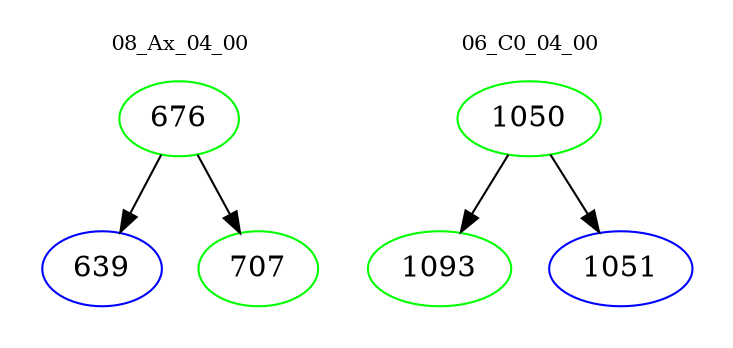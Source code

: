 digraph{
subgraph cluster_0 {
color = white
label = "08_Ax_04_00";
fontsize=10;
T0_676 [label="676", color="green"]
T0_676 -> T0_639 [color="black"]
T0_639 [label="639", color="blue"]
T0_676 -> T0_707 [color="black"]
T0_707 [label="707", color="green"]
}
subgraph cluster_1 {
color = white
label = "06_C0_04_00";
fontsize=10;
T1_1050 [label="1050", color="green"]
T1_1050 -> T1_1093 [color="black"]
T1_1093 [label="1093", color="green"]
T1_1050 -> T1_1051 [color="black"]
T1_1051 [label="1051", color="blue"]
}
}
